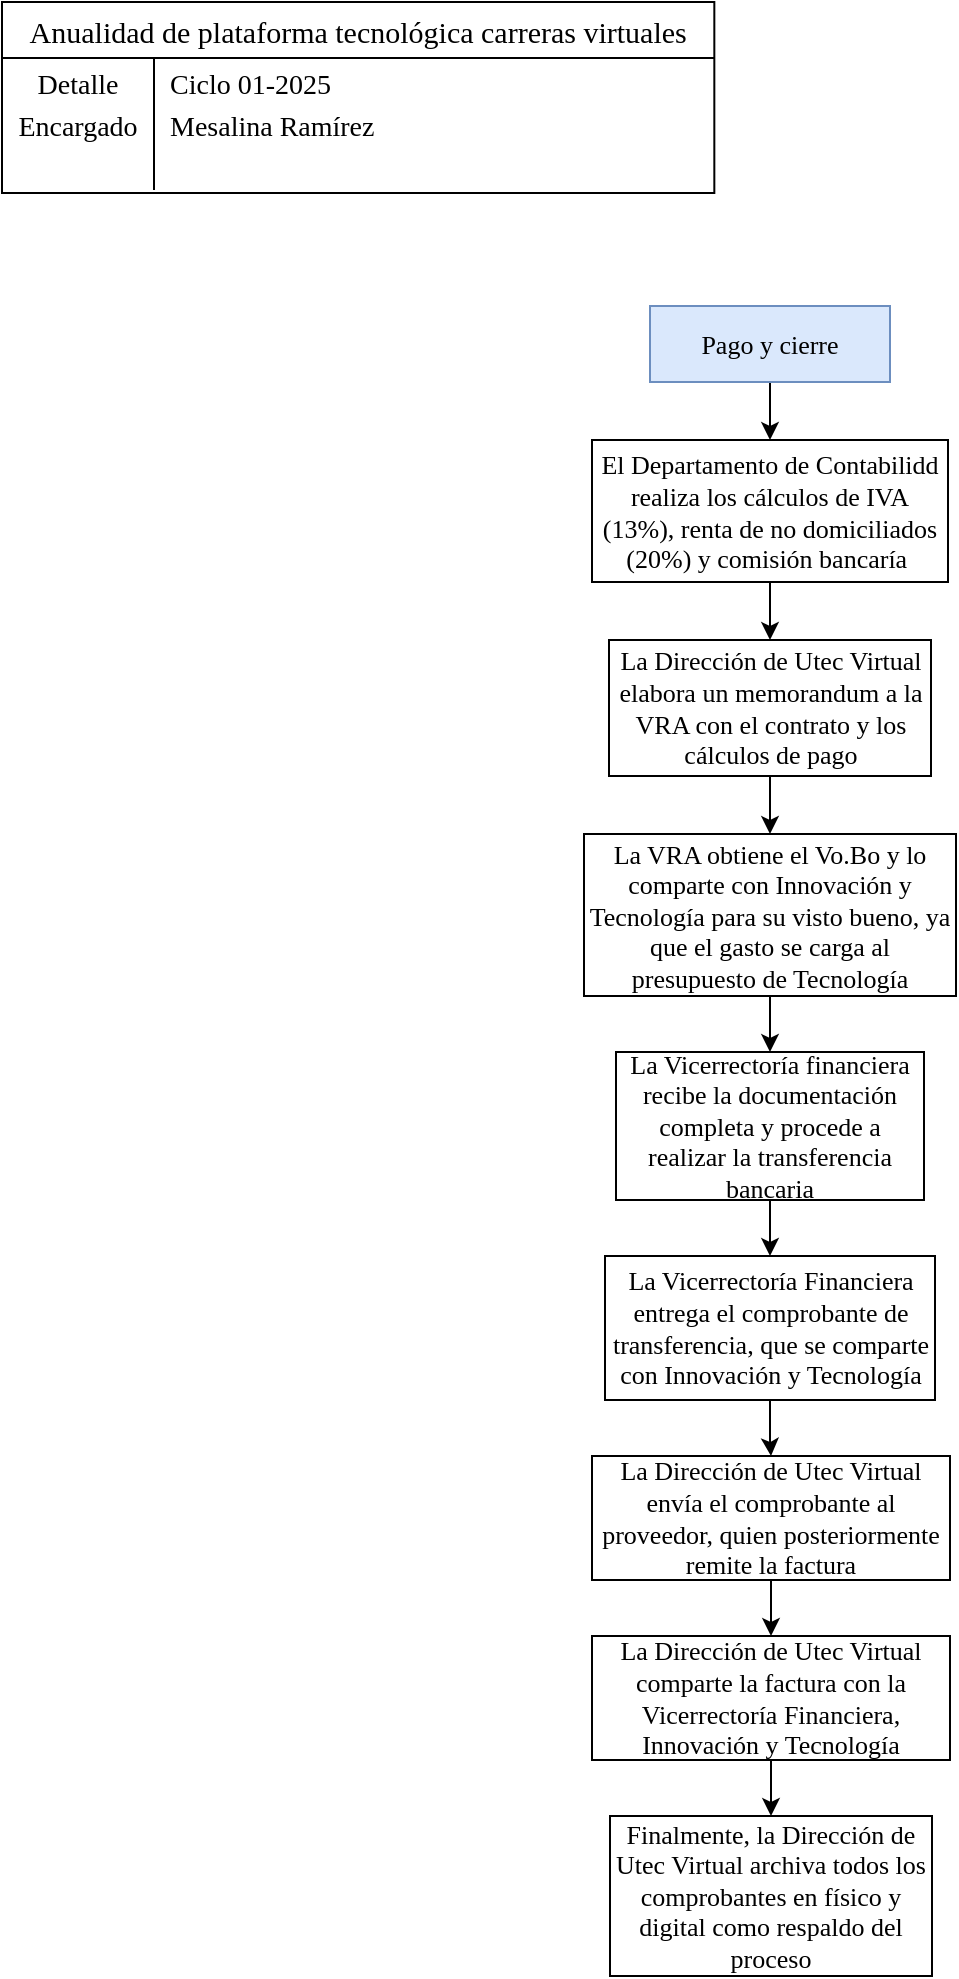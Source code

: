 <mxfile version="28.0.6">
  <diagram name="Página-1" id="zQYeh7gkMPt6L0NVgE5v">
    <mxGraphModel dx="1678" dy="989" grid="0" gridSize="10" guides="1" tooltips="1" connect="1" arrows="1" fold="1" page="1" pageScale="1" pageWidth="827" pageHeight="1169" math="0" shadow="0">
      <root>
        <mxCell id="0" />
        <mxCell id="1" parent="0" />
        <mxCell id="ksvueVWUm6saa5CgsPES-1" value="Anualidad de plataforma tecnológica carreras virtuales" style="shape=table;startSize=28;container=1;collapsible=0;childLayout=tableLayout;fixedRows=1;rowLines=0;fontStyle=0;strokeColor=default;fontSize=15;fontFamily=Times New Roman;" vertex="1" parent="1">
          <mxGeometry x="30" y="30" width="356.165" height="95.483" as="geometry" />
        </mxCell>
        <mxCell id="ksvueVWUm6saa5CgsPES-2" value="" style="shape=tableRow;horizontal=0;startSize=0;swimlaneHead=0;swimlaneBody=0;top=0;left=0;bottom=0;right=0;collapsible=0;dropTarget=0;fillColor=none;points=[[0,0.5],[1,0.5]];portConstraint=eastwest;strokeColor=inherit;fontSize=16;fontFamily=Times New Roman;" vertex="1" parent="ksvueVWUm6saa5CgsPES-1">
          <mxGeometry y="28" width="356.165" height="20" as="geometry" />
        </mxCell>
        <mxCell id="ksvueVWUm6saa5CgsPES-3" value="&lt;font style=&quot;font-size: 14px;&quot;&gt;Detalle&lt;/font&gt;&lt;div&gt;&lt;br&gt;&lt;/div&gt;" style="shape=partialRectangle;html=1;whiteSpace=wrap;connectable=0;fillColor=none;top=0;left=0;bottom=0;right=0;overflow=hidden;pointerEvents=1;strokeColor=inherit;fontSize=16;fontFamily=Times New Roman;" vertex="1" parent="ksvueVWUm6saa5CgsPES-2">
          <mxGeometry width="76" height="20" as="geometry">
            <mxRectangle width="76" height="20" as="alternateBounds" />
          </mxGeometry>
        </mxCell>
        <mxCell id="ksvueVWUm6saa5CgsPES-4" value="&lt;font style=&quot;font-size: 14px;&quot;&gt;Ciclo 01-2025&lt;/font&gt;" style="shape=partialRectangle;html=1;whiteSpace=wrap;connectable=0;fillColor=none;top=0;left=0;bottom=0;right=0;align=left;spacingLeft=6;overflow=hidden;strokeColor=inherit;fontSize=16;fontFamily=Times New Roman;" vertex="1" parent="ksvueVWUm6saa5CgsPES-2">
          <mxGeometry x="76" width="280" height="20" as="geometry">
            <mxRectangle width="280" height="20" as="alternateBounds" />
          </mxGeometry>
        </mxCell>
        <mxCell id="ksvueVWUm6saa5CgsPES-5" value="" style="shape=tableRow;horizontal=0;startSize=0;swimlaneHead=0;swimlaneBody=0;top=0;left=0;bottom=0;right=0;collapsible=0;dropTarget=0;fillColor=none;points=[[0,0.5],[1,0.5]];portConstraint=eastwest;strokeColor=inherit;fontSize=16;fontFamily=Times New Roman;" vertex="1" parent="ksvueVWUm6saa5CgsPES-1">
          <mxGeometry y="48" width="356.165" height="26" as="geometry" />
        </mxCell>
        <mxCell id="ksvueVWUm6saa5CgsPES-6" value="&lt;font style=&quot;font-size: 14px;&quot;&gt;Encargado&lt;/font&gt;" style="shape=partialRectangle;html=1;whiteSpace=wrap;connectable=0;fillColor=none;top=0;left=0;bottom=0;right=0;overflow=hidden;strokeColor=inherit;fontSize=16;fontFamily=Times New Roman;" vertex="1" parent="ksvueVWUm6saa5CgsPES-5">
          <mxGeometry width="76" height="26" as="geometry">
            <mxRectangle width="76" height="26" as="alternateBounds" />
          </mxGeometry>
        </mxCell>
        <mxCell id="ksvueVWUm6saa5CgsPES-7" value="&lt;span style=&quot;font-size: 14px;&quot;&gt;Mesalina Ramírez&lt;/span&gt;" style="shape=partialRectangle;html=1;whiteSpace=wrap;connectable=0;fillColor=none;top=0;left=0;bottom=0;right=0;align=left;spacingLeft=6;overflow=hidden;strokeColor=inherit;fontSize=16;fontFamily=Times New Roman;" vertex="1" parent="ksvueVWUm6saa5CgsPES-5">
          <mxGeometry x="76" width="280" height="26" as="geometry">
            <mxRectangle width="280" height="26" as="alternateBounds" />
          </mxGeometry>
        </mxCell>
        <mxCell id="ksvueVWUm6saa5CgsPES-8" value="" style="shape=tableRow;horizontal=0;startSize=0;swimlaneHead=0;swimlaneBody=0;top=0;left=0;bottom=0;right=0;collapsible=0;dropTarget=0;fillColor=none;points=[[0,0.5],[1,0.5]];portConstraint=eastwest;strokeColor=inherit;fontSize=16;fontFamily=Times New Roman;" vertex="1" parent="ksvueVWUm6saa5CgsPES-1">
          <mxGeometry y="74" width="356.165" height="20" as="geometry" />
        </mxCell>
        <mxCell id="ksvueVWUm6saa5CgsPES-9" value="" style="shape=partialRectangle;html=1;whiteSpace=wrap;connectable=0;fillColor=none;top=0;left=0;bottom=0;right=0;overflow=hidden;strokeColor=inherit;fontSize=16;fontFamily=Times New Roman;" vertex="1" parent="ksvueVWUm6saa5CgsPES-8">
          <mxGeometry width="76" height="20" as="geometry">
            <mxRectangle width="76" height="20" as="alternateBounds" />
          </mxGeometry>
        </mxCell>
        <mxCell id="ksvueVWUm6saa5CgsPES-10" value="" style="shape=partialRectangle;html=1;whiteSpace=wrap;connectable=0;fillColor=none;top=0;left=0;bottom=0;right=0;align=left;spacingLeft=6;overflow=hidden;strokeColor=inherit;fontSize=16;fontFamily=Times New Roman;" vertex="1" parent="ksvueVWUm6saa5CgsPES-8">
          <mxGeometry x="76" width="280" height="20" as="geometry">
            <mxRectangle width="280" height="20" as="alternateBounds" />
          </mxGeometry>
        </mxCell>
        <mxCell id="ksvueVWUm6saa5CgsPES-13" value="" style="edgeStyle=orthogonalEdgeStyle;rounded=0;orthogonalLoop=1;jettySize=auto;html=1;" edge="1" parent="1" source="ksvueVWUm6saa5CgsPES-11" target="ksvueVWUm6saa5CgsPES-12">
          <mxGeometry relative="1" as="geometry" />
        </mxCell>
        <mxCell id="ksvueVWUm6saa5CgsPES-11" value="Pago y cierre" style="rounded=0;whiteSpace=wrap;html=1;fillColor=#dae8fc;strokeColor=#6c8ebf;fontFamily=Times New Roman;fontSize=13;" vertex="1" parent="1">
          <mxGeometry x="354" y="182" width="120" height="38" as="geometry" />
        </mxCell>
        <mxCell id="ksvueVWUm6saa5CgsPES-15" value="" style="edgeStyle=orthogonalEdgeStyle;rounded=0;orthogonalLoop=1;jettySize=auto;html=1;" edge="1" parent="1" source="ksvueVWUm6saa5CgsPES-12" target="ksvueVWUm6saa5CgsPES-14">
          <mxGeometry relative="1" as="geometry" />
        </mxCell>
        <mxCell id="ksvueVWUm6saa5CgsPES-12" value="El Departamento de Contabilidd realiza los cálculos de IVA (13%), renta de no domiciliados (20%) y comisión bancaría&amp;nbsp;" style="whiteSpace=wrap;html=1;fontSize=13;fontFamily=Times New Roman;rounded=0;" vertex="1" parent="1">
          <mxGeometry x="325" y="249" width="178" height="71" as="geometry" />
        </mxCell>
        <mxCell id="ksvueVWUm6saa5CgsPES-17" value="" style="edgeStyle=orthogonalEdgeStyle;rounded=0;orthogonalLoop=1;jettySize=auto;html=1;" edge="1" parent="1" source="ksvueVWUm6saa5CgsPES-14" target="ksvueVWUm6saa5CgsPES-16">
          <mxGeometry relative="1" as="geometry" />
        </mxCell>
        <mxCell id="ksvueVWUm6saa5CgsPES-14" value="La Dirección de Utec Virtual elabora un memorandum a la VRA con el contrato y los cálculos de pago" style="whiteSpace=wrap;html=1;fontSize=13;fontFamily=Times New Roman;rounded=0;" vertex="1" parent="1">
          <mxGeometry x="333.5" y="349" width="161" height="68" as="geometry" />
        </mxCell>
        <mxCell id="ksvueVWUm6saa5CgsPES-19" value="" style="edgeStyle=orthogonalEdgeStyle;rounded=0;orthogonalLoop=1;jettySize=auto;html=1;" edge="1" parent="1" source="ksvueVWUm6saa5CgsPES-16" target="ksvueVWUm6saa5CgsPES-18">
          <mxGeometry relative="1" as="geometry" />
        </mxCell>
        <mxCell id="ksvueVWUm6saa5CgsPES-16" value="La VRA obtiene el Vo.Bo y lo comparte con Innovación y Tecnología para su visto bueno, ya que el gasto se carga al presupuesto de Tecnología" style="whiteSpace=wrap;html=1;fontSize=13;fontFamily=Times New Roman;rounded=0;" vertex="1" parent="1">
          <mxGeometry x="321" y="446" width="186" height="81" as="geometry" />
        </mxCell>
        <mxCell id="ksvueVWUm6saa5CgsPES-21" value="" style="edgeStyle=orthogonalEdgeStyle;rounded=0;orthogonalLoop=1;jettySize=auto;html=1;" edge="1" parent="1" source="ksvueVWUm6saa5CgsPES-18" target="ksvueVWUm6saa5CgsPES-20">
          <mxGeometry relative="1" as="geometry" />
        </mxCell>
        <mxCell id="ksvueVWUm6saa5CgsPES-18" value="La Vicerrectoría financiera recibe la documentación completa y procede a realizar la transferencia bancaria" style="whiteSpace=wrap;html=1;fontSize=13;fontFamily=Times New Roman;rounded=0;" vertex="1" parent="1">
          <mxGeometry x="337" y="555" width="154" height="74" as="geometry" />
        </mxCell>
        <mxCell id="ksvueVWUm6saa5CgsPES-23" value="" style="edgeStyle=orthogonalEdgeStyle;rounded=0;orthogonalLoop=1;jettySize=auto;html=1;" edge="1" parent="1" source="ksvueVWUm6saa5CgsPES-20" target="ksvueVWUm6saa5CgsPES-22">
          <mxGeometry relative="1" as="geometry" />
        </mxCell>
        <mxCell id="ksvueVWUm6saa5CgsPES-20" value="La Vicerrectoría Financiera entrega el comprobante de transferencia, que se comparte con Innovación y Tecnología" style="whiteSpace=wrap;html=1;fontSize=13;fontFamily=Times New Roman;rounded=0;" vertex="1" parent="1">
          <mxGeometry x="331.5" y="657" width="165" height="72" as="geometry" />
        </mxCell>
        <mxCell id="ksvueVWUm6saa5CgsPES-27" value="" style="edgeStyle=orthogonalEdgeStyle;rounded=0;orthogonalLoop=1;jettySize=auto;html=1;" edge="1" parent="1" source="ksvueVWUm6saa5CgsPES-22" target="ksvueVWUm6saa5CgsPES-26">
          <mxGeometry relative="1" as="geometry" />
        </mxCell>
        <mxCell id="ksvueVWUm6saa5CgsPES-22" value="La Dirección de Utec Virtual envía el comprobante al proveedor, quien posteriormente remite la factura" style="whiteSpace=wrap;html=1;fontSize=13;fontFamily=Times New Roman;rounded=0;" vertex="1" parent="1">
          <mxGeometry x="325" y="757" width="179" height="62" as="geometry" />
        </mxCell>
        <mxCell id="ksvueVWUm6saa5CgsPES-29" value="" style="edgeStyle=orthogonalEdgeStyle;rounded=0;orthogonalLoop=1;jettySize=auto;html=1;" edge="1" parent="1" source="ksvueVWUm6saa5CgsPES-26" target="ksvueVWUm6saa5CgsPES-28">
          <mxGeometry relative="1" as="geometry" />
        </mxCell>
        <mxCell id="ksvueVWUm6saa5CgsPES-26" value="La Dirección de Utec Virtual comparte la factura con la Vicerrectoría Financiera, Innovación y Tecnología" style="whiteSpace=wrap;html=1;fontSize=13;fontFamily=Times New Roman;rounded=0;" vertex="1" parent="1">
          <mxGeometry x="325" y="847" width="179" height="62" as="geometry" />
        </mxCell>
        <mxCell id="ksvueVWUm6saa5CgsPES-28" value="Finalmente, la Dirección de Utec Virtual archiva todos los comprobantes en físico y digital como respaldo del proceso" style="whiteSpace=wrap;html=1;fontSize=13;fontFamily=Times New Roman;rounded=0;" vertex="1" parent="1">
          <mxGeometry x="334" y="937" width="161" height="80" as="geometry" />
        </mxCell>
      </root>
    </mxGraphModel>
  </diagram>
</mxfile>
